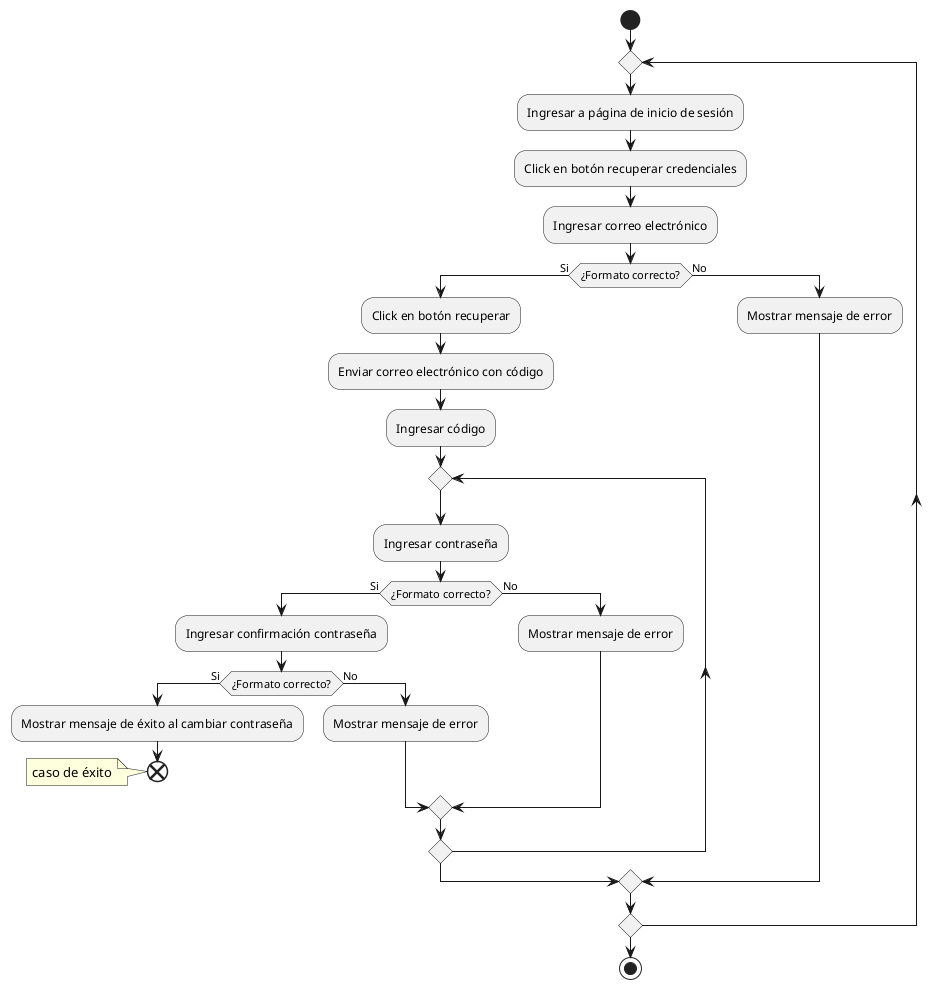 @startuml
start
repeat
    :Ingresar a página de inicio de sesión;
    :Click en botón recuperar credenciales;
    :Ingresar correo electrónico;
    if (¿Formato correcto?) is (Si) then
        :Click en botón recuperar;
        :Enviar correo electrónico con código;
        :Ingresar código;
        repeat
            :Ingresar contraseña;
            if (¿Formato correcto?) is (Si) then
                :Ingresar confirmación contraseña;
                if (¿Formato correcto?) is (Si) then
                    :Mostrar mensaje de éxito al cambiar contraseña;
                    end
                    note
                        caso de éxito
                    end note
                else (No)
                    :Mostrar mensaje de error;
                endif
            else (No)
                :Mostrar mensaje de error;
            endif
        repeat while()
    else (No)
        :Mostrar mensaje de error;
    endif
repeat while()
stop
@enduml
